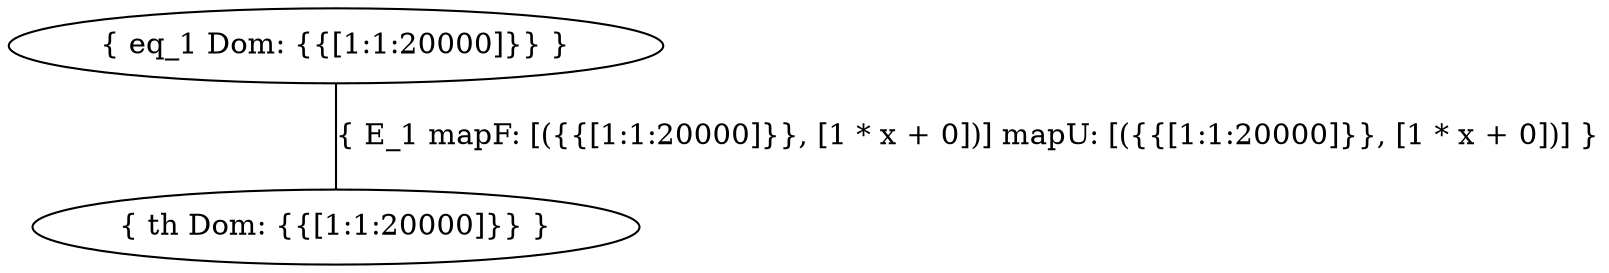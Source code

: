 digraph G{
    ratio="fill"
    node[shape="ellipse"]
    th [label="{ th Dom: {{[1:1:20000]}} }"]
    eq_1 [label="{ eq_1 Dom: {{[1:1:20000]}} }"]
    
eq_1 -> th [label="{ E_1 mapF: [({{[1:1:20000]}}, [1 * x + 0])] mapU: [({{[1:1:20000]}}, [1 * x + 0])] }", arrowhead="none"]
    
}
